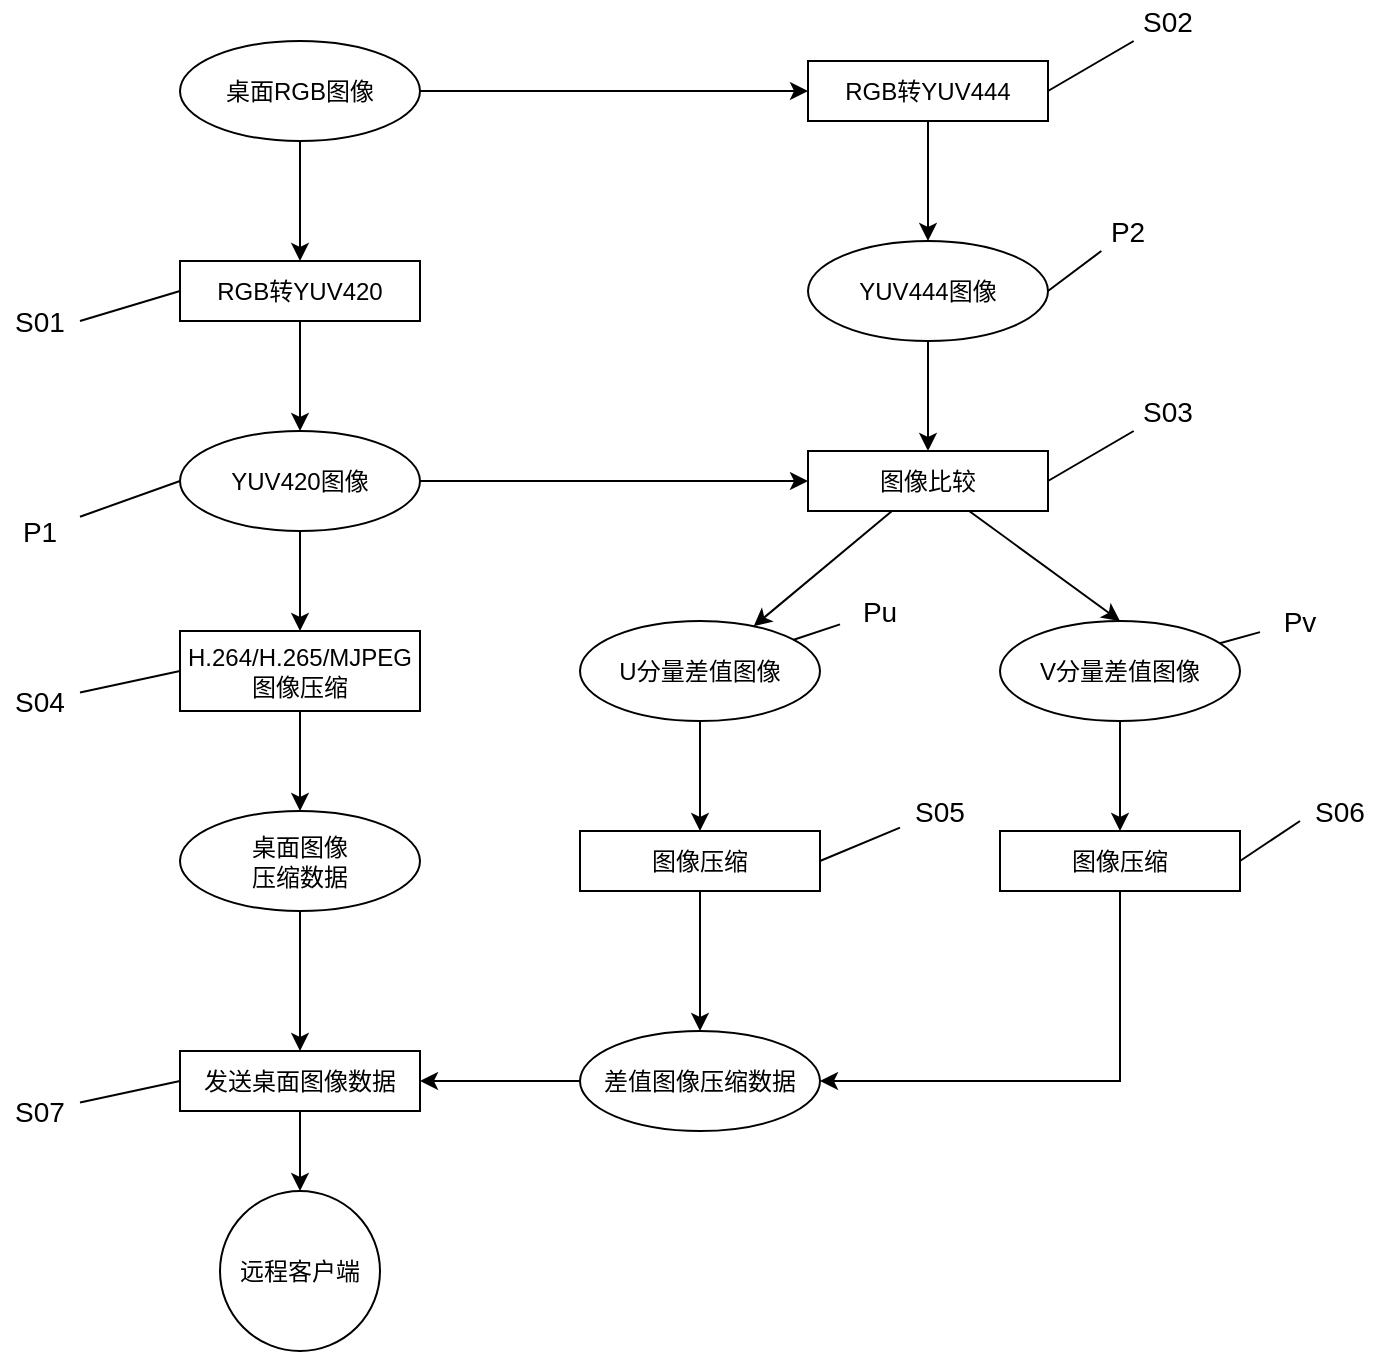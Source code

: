 <mxfile pages="2" version="11.1.5" type="github"><diagram id="Zu8YmlAM2WZBoE9pqHqB" name="Page-1"><mxGraphModel dx="951" dy="694" grid="1" gridSize="10" guides="1" tooltips="1" connect="1" arrows="1" fold="1" page="1" pageScale="1" pageWidth="850" pageHeight="1100" math="0" shadow="0"><root><mxCell id="0"/><mxCell id="1" parent="0"/><mxCell id="CutNkoigVXyQbbG19s9O-5" value="" style="edgeStyle=orthogonalEdgeStyle;rounded=0;orthogonalLoop=1;jettySize=auto;html=1;" parent="1" source="CutNkoigVXyQbbG19s9O-2" target="CutNkoigVXyQbbG19s9O-16" edge="1"><mxGeometry relative="1" as="geometry"/></mxCell><mxCell id="CutNkoigVXyQbbG19s9O-2" value="RGB转YUV420" style="rounded=0;whiteSpace=wrap;html=1;" parent="1" vertex="1"><mxGeometry x="150" y="217.5" width="120" height="30" as="geometry"/></mxCell><mxCell id="CutNkoigVXyQbbG19s9O-27" style="edgeStyle=orthogonalEdgeStyle;rounded=0;orthogonalLoop=1;jettySize=auto;html=1;" parent="1" source="CutNkoigVXyQbbG19s9O-4" target="CutNkoigVXyQbbG19s9O-26" edge="1"><mxGeometry relative="1" as="geometry"/></mxCell><mxCell id="CutNkoigVXyQbbG19s9O-4" value="&lt;div&gt;H.264/H.265/MJPEG&lt;/div&gt;&lt;div&gt;图像压缩&lt;br&gt;&lt;/div&gt;" style="rounded=0;whiteSpace=wrap;html=1;" parent="1" vertex="1"><mxGeometry x="150" y="402.5" width="120" height="40" as="geometry"/></mxCell><mxCell id="CutNkoigVXyQbbG19s9O-19" style="edgeStyle=orthogonalEdgeStyle;rounded=0;orthogonalLoop=1;jettySize=auto;html=1;entryX=0.5;entryY=0;entryDx=0;entryDy=0;" parent="1" source="CutNkoigVXyQbbG19s9O-9" target="CutNkoigVXyQbbG19s9O-18" edge="1"><mxGeometry relative="1" as="geometry"/></mxCell><mxCell id="CutNkoigVXyQbbG19s9O-9" value="RGB转YUV444" style="rounded=0;whiteSpace=wrap;html=1;" parent="1" vertex="1"><mxGeometry x="464" y="117.5" width="120" height="30" as="geometry"/></mxCell><mxCell id="CutNkoigVXyQbbG19s9O-14" style="edgeStyle=orthogonalEdgeStyle;rounded=0;orthogonalLoop=1;jettySize=auto;html=1;" parent="1" source="CutNkoigVXyQbbG19s9O-11" target="CutNkoigVXyQbbG19s9O-2" edge="1"><mxGeometry relative="1" as="geometry"/></mxCell><mxCell id="CutNkoigVXyQbbG19s9O-15" style="edgeStyle=orthogonalEdgeStyle;rounded=0;orthogonalLoop=1;jettySize=auto;html=1;entryX=0;entryY=0.5;entryDx=0;entryDy=0;" parent="1" source="CutNkoigVXyQbbG19s9O-11" target="CutNkoigVXyQbbG19s9O-9" edge="1"><mxGeometry relative="1" as="geometry"/></mxCell><mxCell id="CutNkoigVXyQbbG19s9O-11" value="桌面RGB图像" style="ellipse;whiteSpace=wrap;html=1;" parent="1" vertex="1"><mxGeometry x="150" y="107.5" width="120" height="50" as="geometry"/></mxCell><mxCell id="CutNkoigVXyQbbG19s9O-17" style="edgeStyle=orthogonalEdgeStyle;rounded=0;orthogonalLoop=1;jettySize=auto;html=1;entryX=0.5;entryY=0;entryDx=0;entryDy=0;" parent="1" source="CutNkoigVXyQbbG19s9O-16" target="CutNkoigVXyQbbG19s9O-4" edge="1"><mxGeometry relative="1" as="geometry"/></mxCell><mxCell id="CutNkoigVXyQbbG19s9O-22" style="edgeStyle=orthogonalEdgeStyle;rounded=0;orthogonalLoop=1;jettySize=auto;html=1;" parent="1" source="CutNkoigVXyQbbG19s9O-16" target="CutNkoigVXyQbbG19s9O-20" edge="1"><mxGeometry relative="1" as="geometry"/></mxCell><mxCell id="CutNkoigVXyQbbG19s9O-16" value="YUV420图像" style="ellipse;whiteSpace=wrap;html=1;" parent="1" vertex="1"><mxGeometry x="150" y="302.5" width="120" height="50" as="geometry"/></mxCell><mxCell id="CutNkoigVXyQbbG19s9O-21" style="edgeStyle=orthogonalEdgeStyle;rounded=0;orthogonalLoop=1;jettySize=auto;html=1;entryX=0.5;entryY=0;entryDx=0;entryDy=0;" parent="1" source="CutNkoigVXyQbbG19s9O-18" target="CutNkoigVXyQbbG19s9O-20" edge="1"><mxGeometry relative="1" as="geometry"/></mxCell><mxCell id="CutNkoigVXyQbbG19s9O-18" value="YUV444图像" style="ellipse;whiteSpace=wrap;html=1;" parent="1" vertex="1"><mxGeometry x="464" y="207.5" width="120" height="50" as="geometry"/></mxCell><mxCell id="CutNkoigVXyQbbG19s9O-24" style="rounded=0;orthogonalLoop=1;jettySize=auto;html=1;" parent="1" source="CutNkoigVXyQbbG19s9O-20" target="CutNkoigVXyQbbG19s9O-23" edge="1"><mxGeometry relative="1" as="geometry"/></mxCell><mxCell id="VkHynatuv-CK9ZPFCc33-2" style="edgeStyle=none;rounded=0;orthogonalLoop=1;jettySize=auto;html=1;entryX=0.5;entryY=0;entryDx=0;entryDy=0;endArrow=classic;endFill=1;" parent="1" source="CutNkoigVXyQbbG19s9O-20" target="VkHynatuv-CK9ZPFCc33-1" edge="1"><mxGeometry relative="1" as="geometry"/></mxCell><mxCell id="CutNkoigVXyQbbG19s9O-20" value="图像比较" style="rounded=0;whiteSpace=wrap;html=1;" parent="1" vertex="1"><mxGeometry x="464" y="312.5" width="120" height="30" as="geometry"/></mxCell><mxCell id="CutNkoigVXyQbbG19s9O-30" style="edgeStyle=orthogonalEdgeStyle;rounded=0;orthogonalLoop=1;jettySize=auto;html=1;" parent="1" source="CutNkoigVXyQbbG19s9O-23" target="CutNkoigVXyQbbG19s9O-29" edge="1"><mxGeometry relative="1" as="geometry"/></mxCell><mxCell id="CutNkoigVXyQbbG19s9O-23" value="U分量差值图像" style="ellipse;whiteSpace=wrap;html=1;" parent="1" vertex="1"><mxGeometry x="350" y="397.5" width="120" height="50" as="geometry"/></mxCell><mxCell id="CutNkoigVXyQbbG19s9O-34" style="edgeStyle=orthogonalEdgeStyle;rounded=0;orthogonalLoop=1;jettySize=auto;html=1;entryX=0.5;entryY=0;entryDx=0;entryDy=0;" parent="1" source="CutNkoigVXyQbbG19s9O-26" target="CutNkoigVXyQbbG19s9O-32" edge="1"><mxGeometry relative="1" as="geometry"/></mxCell><mxCell id="CutNkoigVXyQbbG19s9O-26" value="&lt;div&gt;桌面图像&lt;/div&gt;&lt;div&gt;压缩数据&lt;/div&gt;" style="ellipse;whiteSpace=wrap;html=1;" parent="1" vertex="1"><mxGeometry x="150" y="492.5" width="120" height="50" as="geometry"/></mxCell><mxCell id="CutNkoigVXyQbbG19s9O-33" style="edgeStyle=orthogonalEdgeStyle;rounded=0;orthogonalLoop=1;jettySize=auto;html=1;" parent="1" source="CutNkoigVXyQbbG19s9O-29" target="CutNkoigVXyQbbG19s9O-31" edge="1"><mxGeometry relative="1" as="geometry"/></mxCell><mxCell id="CutNkoigVXyQbbG19s9O-29" value="图像压缩" style="rounded=0;whiteSpace=wrap;html=1;" parent="1" vertex="1"><mxGeometry x="350" y="502.5" width="120" height="30" as="geometry"/></mxCell><mxCell id="CutNkoigVXyQbbG19s9O-35" style="edgeStyle=orthogonalEdgeStyle;rounded=0;orthogonalLoop=1;jettySize=auto;html=1;" parent="1" source="CutNkoigVXyQbbG19s9O-31" target="CutNkoigVXyQbbG19s9O-32" edge="1"><mxGeometry relative="1" as="geometry"/></mxCell><mxCell id="CutNkoigVXyQbbG19s9O-31" value="差值图像压缩数据" style="ellipse;whiteSpace=wrap;html=1;" parent="1" vertex="1"><mxGeometry x="350" y="602.5" width="120" height="50" as="geometry"/></mxCell><mxCell id="CutNkoigVXyQbbG19s9O-37" style="edgeStyle=orthogonalEdgeStyle;rounded=0;orthogonalLoop=1;jettySize=auto;html=1;" parent="1" source="CutNkoigVXyQbbG19s9O-32" target="CutNkoigVXyQbbG19s9O-36" edge="1"><mxGeometry relative="1" as="geometry"/></mxCell><mxCell id="CutNkoigVXyQbbG19s9O-32" value="发送桌面图像数据" style="rounded=0;whiteSpace=wrap;html=1;" parent="1" vertex="1"><mxGeometry x="150" y="612.5" width="120" height="30" as="geometry"/></mxCell><mxCell id="CutNkoigVXyQbbG19s9O-36" value="远程客户端" style="ellipse;whiteSpace=wrap;html=1;aspect=fixed;" parent="1" vertex="1"><mxGeometry x="170" y="682.5" width="80" height="80" as="geometry"/></mxCell><mxCell id="CutNkoigVXyQbbG19s9O-39" style="rounded=0;orthogonalLoop=1;jettySize=auto;html=1;entryX=0;entryY=0.5;entryDx=0;entryDy=0;endArrow=none;endFill=0;jumpStyle=none;exitX=1;exitY=0.5;exitDx=0;exitDy=0;elbow=vertical;" parent="1" source="CutNkoigVXyQbbG19s9O-38" target="CutNkoigVXyQbbG19s9O-2" edge="1"><mxGeometry relative="1" as="geometry"/></mxCell><mxCell id="CutNkoigVXyQbbG19s9O-38" value="S01" style="text;html=1;strokeColor=none;fillColor=none;align=center;verticalAlign=middle;whiteSpace=wrap;rounded=0;fontSize=14;" parent="1" vertex="1"><mxGeometry x="60" y="237.5" width="40" height="20" as="geometry"/></mxCell><mxCell id="CutNkoigVXyQbbG19s9O-41" style="edgeStyle=none;rounded=0;jumpStyle=none;orthogonalLoop=1;jettySize=auto;html=1;entryX=1;entryY=0.5;entryDx=0;entryDy=0;endArrow=none;endFill=0;fontSize=14;" parent="1" source="CutNkoigVXyQbbG19s9O-40" target="CutNkoigVXyQbbG19s9O-9" edge="1"><mxGeometry relative="1" as="geometry"/></mxCell><mxCell id="CutNkoigVXyQbbG19s9O-40" value="S02" style="text;html=1;strokeColor=none;fillColor=none;align=center;verticalAlign=middle;whiteSpace=wrap;rounded=0;fontSize=14;" parent="1" vertex="1"><mxGeometry x="624" y="87.5" width="40" height="20" as="geometry"/></mxCell><mxCell id="CutNkoigVXyQbbG19s9O-45" style="edgeStyle=none;rounded=0;jumpStyle=none;orthogonalLoop=1;jettySize=auto;html=1;entryX=0;entryY=0.5;entryDx=0;entryDy=0;endArrow=none;endFill=0;fontSize=14;" parent="1" source="CutNkoigVXyQbbG19s9O-42" target="CutNkoigVXyQbbG19s9O-4" edge="1"><mxGeometry relative="1" as="geometry"/></mxCell><mxCell id="CutNkoigVXyQbbG19s9O-42" value="S04" style="text;html=1;strokeColor=none;fillColor=none;align=center;verticalAlign=middle;whiteSpace=wrap;rounded=0;fontSize=14;" parent="1" vertex="1"><mxGeometry x="60" y="427.5" width="40" height="20" as="geometry"/></mxCell><mxCell id="CutNkoigVXyQbbG19s9O-44" style="edgeStyle=none;rounded=0;jumpStyle=none;orthogonalLoop=1;jettySize=auto;html=1;entryX=1;entryY=0.5;entryDx=0;entryDy=0;endArrow=none;endFill=0;fontSize=14;" parent="1" source="CutNkoigVXyQbbG19s9O-43" target="CutNkoigVXyQbbG19s9O-20" edge="1"><mxGeometry relative="1" as="geometry"/></mxCell><mxCell id="CutNkoigVXyQbbG19s9O-43" value="S03" style="text;html=1;strokeColor=none;fillColor=none;align=center;verticalAlign=middle;whiteSpace=wrap;rounded=0;fontSize=14;" parent="1" vertex="1"><mxGeometry x="624" y="282.5" width="40" height="20" as="geometry"/></mxCell><mxCell id="CutNkoigVXyQbbG19s9O-47" style="edgeStyle=none;rounded=0;jumpStyle=none;orthogonalLoop=1;jettySize=auto;html=1;entryX=1;entryY=0.5;entryDx=0;entryDy=0;endArrow=none;endFill=0;fontSize=14;" parent="1" source="CutNkoigVXyQbbG19s9O-46" target="CutNkoigVXyQbbG19s9O-29" edge="1"><mxGeometry relative="1" as="geometry"/></mxCell><mxCell id="CutNkoigVXyQbbG19s9O-46" value="S05" style="text;html=1;strokeColor=none;fillColor=none;align=center;verticalAlign=middle;whiteSpace=wrap;rounded=0;fontSize=14;" parent="1" vertex="1"><mxGeometry x="510" y="482.5" width="40" height="20" as="geometry"/></mxCell><mxCell id="CutNkoigVXyQbbG19s9O-49" style="edgeStyle=none;rounded=0;jumpStyle=none;orthogonalLoop=1;jettySize=auto;html=1;entryX=0;entryY=0.5;entryDx=0;entryDy=0;endArrow=none;endFill=0;fontSize=14;" parent="1" source="CutNkoigVXyQbbG19s9O-48" target="CutNkoigVXyQbbG19s9O-32" edge="1"><mxGeometry relative="1" as="geometry"/></mxCell><mxCell id="CutNkoigVXyQbbG19s9O-48" value="S07" style="text;html=1;strokeColor=none;fillColor=none;align=center;verticalAlign=middle;whiteSpace=wrap;rounded=0;fontSize=14;" parent="1" vertex="1"><mxGeometry x="60" y="632.5" width="40" height="20" as="geometry"/></mxCell><mxCell id="VmkB8EvN9VhKtmmt4-2g-2" style="rounded=0;orthogonalLoop=1;jettySize=auto;html=1;entryX=0;entryY=0.5;entryDx=0;entryDy=0;endArrow=none;endFill=0;" parent="1" source="VmkB8EvN9VhKtmmt4-2g-1" target="CutNkoigVXyQbbG19s9O-16" edge="1"><mxGeometry relative="1" as="geometry"/></mxCell><mxCell id="VmkB8EvN9VhKtmmt4-2g-1" value="&lt;div&gt;P1&lt;/div&gt;" style="text;html=1;strokeColor=none;fillColor=none;align=center;verticalAlign=middle;whiteSpace=wrap;rounded=0;fontSize=14;" parent="1" vertex="1"><mxGeometry x="60" y="342.5" width="40" height="20" as="geometry"/></mxCell><mxCell id="VmkB8EvN9VhKtmmt4-2g-4" style="edgeStyle=none;rounded=0;orthogonalLoop=1;jettySize=auto;html=1;entryX=1;entryY=0.5;entryDx=0;entryDy=0;endArrow=none;endFill=0;" parent="1" source="VmkB8EvN9VhKtmmt4-2g-3" target="CutNkoigVXyQbbG19s9O-18" edge="1"><mxGeometry relative="1" as="geometry"/></mxCell><mxCell id="VmkB8EvN9VhKtmmt4-2g-3" value="P2" style="text;html=1;strokeColor=none;fillColor=none;align=center;verticalAlign=middle;whiteSpace=wrap;rounded=0;fontSize=14;" parent="1" vertex="1"><mxGeometry x="604" y="192.5" width="40" height="20" as="geometry"/></mxCell><mxCell id="VmkB8EvN9VhKtmmt4-2g-6" style="edgeStyle=none;rounded=0;orthogonalLoop=1;jettySize=auto;html=1;endArrow=none;endFill=0;" parent="1" source="VmkB8EvN9VhKtmmt4-2g-5" target="CutNkoigVXyQbbG19s9O-23" edge="1"><mxGeometry relative="1" as="geometry"/></mxCell><mxCell id="VmkB8EvN9VhKtmmt4-2g-5" value="Pu" style="text;html=1;strokeColor=none;fillColor=none;align=center;verticalAlign=middle;whiteSpace=wrap;rounded=0;fontSize=14;" parent="1" vertex="1"><mxGeometry x="480" y="382.5" width="40" height="20" as="geometry"/></mxCell><mxCell id="VkHynatuv-CK9ZPFCc33-7" style="edgeStyle=none;rounded=0;orthogonalLoop=1;jettySize=auto;html=1;endArrow=classic;endFill=1;" parent="1" source="VkHynatuv-CK9ZPFCc33-1" target="VkHynatuv-CK9ZPFCc33-6" edge="1"><mxGeometry relative="1" as="geometry"/></mxCell><mxCell id="VkHynatuv-CK9ZPFCc33-1" value="V分量差值图像" style="ellipse;whiteSpace=wrap;html=1;" parent="1" vertex="1"><mxGeometry x="560" y="397.5" width="120" height="50" as="geometry"/></mxCell><mxCell id="VkHynatuv-CK9ZPFCc33-4" style="edgeStyle=none;rounded=0;orthogonalLoop=1;jettySize=auto;html=1;endArrow=none;endFill=0;" parent="1" source="VkHynatuv-CK9ZPFCc33-3" target="VkHynatuv-CK9ZPFCc33-1" edge="1"><mxGeometry relative="1" as="geometry"/></mxCell><mxCell id="VkHynatuv-CK9ZPFCc33-3" value="Pv" style="text;html=1;strokeColor=none;fillColor=none;align=center;verticalAlign=middle;whiteSpace=wrap;rounded=0;fontSize=14;" parent="1" vertex="1"><mxGeometry x="690" y="387.5" width="40" height="20" as="geometry"/></mxCell><mxCell id="jEEB9h0YF5GzFxkjCEt2-1" style="edgeStyle=orthogonalEdgeStyle;rounded=0;orthogonalLoop=1;jettySize=auto;html=1;entryX=1;entryY=0.5;entryDx=0;entryDy=0;endArrow=classic;endFill=1;exitX=0.5;exitY=1;exitDx=0;exitDy=0;" parent="1" source="VkHynatuv-CK9ZPFCc33-6" target="CutNkoigVXyQbbG19s9O-31" edge="1"><mxGeometry relative="1" as="geometry"/></mxCell><mxCell id="VkHynatuv-CK9ZPFCc33-6" value="图像压缩" style="rounded=0;whiteSpace=wrap;html=1;" parent="1" vertex="1"><mxGeometry x="560" y="502.5" width="120" height="30" as="geometry"/></mxCell><mxCell id="VkHynatuv-CK9ZPFCc33-8" value="S06" style="text;html=1;strokeColor=none;fillColor=none;align=center;verticalAlign=middle;whiteSpace=wrap;rounded=0;fontSize=14;" parent="1" vertex="1"><mxGeometry x="710" y="482.5" width="40" height="20" as="geometry"/></mxCell><mxCell id="VkHynatuv-CK9ZPFCc33-9" style="edgeStyle=none;rounded=0;jumpStyle=none;orthogonalLoop=1;jettySize=auto;html=1;entryX=1;entryY=0.5;entryDx=0;entryDy=0;endArrow=none;endFill=0;fontSize=14;exitX=0;exitY=0.75;exitDx=0;exitDy=0;" parent="1" source="VkHynatuv-CK9ZPFCc33-8" target="VkHynatuv-CK9ZPFCc33-6" edge="1"><mxGeometry relative="1" as="geometry"><mxPoint x="520" y="510.833" as="sourcePoint"/><mxPoint x="480" y="527.5" as="targetPoint"/></mxGeometry></mxCell></root></mxGraphModel></diagram><diagram id="6jWuFT0YGEr-_Th_xRmP" name="Page-2"><mxGraphModel dx="855" dy="577" grid="1" gridSize="10" guides="1" tooltips="1" connect="1" arrows="1" fold="1" page="1" pageScale="1" pageWidth="850" pageHeight="1100" math="0" shadow="0"><root><mxCell id="3suw4wWwVocyLssahJQ_-0"/><mxCell id="3suw4wWwVocyLssahJQ_-1" parent="3suw4wWwVocyLssahJQ_-0"/><mxCell id="xOpJLRSTL_4slMxJXqQd-0" value="" style="rounded=0;orthogonalLoop=1;jettySize=auto;html=1;" edge="1" parent="3suw4wWwVocyLssahJQ_-1" source="xOpJLRSTL_4slMxJXqQd-1" target="xOpJLRSTL_4slMxJXqQd-11"><mxGeometry relative="1" as="geometry"/></mxCell><mxCell id="VQJLGDpWoz7SWEdh2u_X-2" style="edgeStyle=none;rounded=0;orthogonalLoop=1;jettySize=auto;html=1;endArrow=classic;endFill=1;" edge="1" parent="3suw4wWwVocyLssahJQ_-1" source="xOpJLRSTL_4slMxJXqQd-1" target="VQJLGDpWoz7SWEdh2u_X-0"><mxGeometry relative="1" as="geometry"/></mxCell><mxCell id="VQJLGDpWoz7SWEdh2u_X-3" style="edgeStyle=none;rounded=0;orthogonalLoop=1;jettySize=auto;html=1;exitX=0.75;exitY=1;exitDx=0;exitDy=0;entryX=0.5;entryY=0;entryDx=0;entryDy=0;endArrow=classic;endFill=1;" edge="1" parent="3suw4wWwVocyLssahJQ_-1" source="xOpJLRSTL_4slMxJXqQd-1" target="VQJLGDpWoz7SWEdh2u_X-1"><mxGeometry relative="1" as="geometry"/></mxCell><mxCell id="xOpJLRSTL_4slMxJXqQd-1" value="数据解析、图像解码" style="rounded=0;whiteSpace=wrap;html=1;" vertex="1" parent="3suw4wWwVocyLssahJQ_-1"><mxGeometry x="365" y="185" width="120" height="30" as="geometry"/></mxCell><mxCell id="xOpJLRSTL_4slMxJXqQd-2" style="edgeStyle=orthogonalEdgeStyle;rounded=0;orthogonalLoop=1;jettySize=auto;html=1;" edge="1" parent="3suw4wWwVocyLssahJQ_-1" source="xOpJLRSTL_4slMxJXqQd-3" target="VQJLGDpWoz7SWEdh2u_X-8"><mxGeometry relative="1" as="geometry"><mxPoint x="380" y="470" as="targetPoint"/></mxGeometry></mxCell><mxCell id="xOpJLRSTL_4slMxJXqQd-3" value="色差补偿合并" style="rounded=0;whiteSpace=wrap;html=1;" vertex="1" parent="3suw4wWwVocyLssahJQ_-1"><mxGeometry x="365" y="420" width="120" height="40" as="geometry"/></mxCell><mxCell id="xOpJLRSTL_4slMxJXqQd-6" style="edgeStyle=orthogonalEdgeStyle;rounded=0;orthogonalLoop=1;jettySize=auto;html=1;" edge="1" parent="3suw4wWwVocyLssahJQ_-1" source="xOpJLRSTL_4slMxJXqQd-8" target="xOpJLRSTL_4slMxJXqQd-1"><mxGeometry relative="1" as="geometry"/></mxCell><mxCell id="xOpJLRSTL_4slMxJXqQd-8" value="收到的图像数据" style="ellipse;whiteSpace=wrap;html=1;" vertex="1" parent="3suw4wWwVocyLssahJQ_-1"><mxGeometry x="365" y="75" width="120" height="50" as="geometry"/></mxCell><mxCell id="xOpJLRSTL_4slMxJXqQd-9" style="rounded=0;orthogonalLoop=1;jettySize=auto;html=1;" edge="1" parent="3suw4wWwVocyLssahJQ_-1" source="xOpJLRSTL_4slMxJXqQd-11" target="xOpJLRSTL_4slMxJXqQd-3"><mxGeometry relative="1" as="geometry"/></mxCell><mxCell id="xOpJLRSTL_4slMxJXqQd-11" value="YUV420图像" style="ellipse;whiteSpace=wrap;html=1;" vertex="1" parent="3suw4wWwVocyLssahJQ_-1"><mxGeometry x="155" y="282.5" width="120" height="50" as="geometry"/></mxCell><mxCell id="xOpJLRSTL_4slMxJXqQd-18" style="edgeStyle=orthogonalEdgeStyle;rounded=0;orthogonalLoop=1;jettySize=auto;html=1;entryX=0.5;entryY=0;entryDx=0;entryDy=0;exitX=0.5;exitY=1;exitDx=0;exitDy=0;" edge="1" parent="3suw4wWwVocyLssahJQ_-1" source="VQJLGDpWoz7SWEdh2u_X-8" target="xOpJLRSTL_4slMxJXqQd-25"><mxGeometry relative="1" as="geometry"><mxPoint x="380" y="520" as="sourcePoint"/></mxGeometry></mxCell><mxCell id="xOpJLRSTL_4slMxJXqQd-25" value="显示输出" style="rounded=0;whiteSpace=wrap;html=1;" vertex="1" parent="3suw4wWwVocyLssahJQ_-1"><mxGeometry x="365" y="605" width="120" height="30" as="geometry"/></mxCell><mxCell id="xOpJLRSTL_4slMxJXqQd-27" style="rounded=0;orthogonalLoop=1;jettySize=auto;html=1;entryX=0;entryY=0.5;entryDx=0;entryDy=0;endArrow=none;endFill=0;jumpStyle=none;exitX=1;exitY=0.5;exitDx=0;exitDy=0;elbow=vertical;" edge="1" parent="3suw4wWwVocyLssahJQ_-1" source="xOpJLRSTL_4slMxJXqQd-28" target="xOpJLRSTL_4slMxJXqQd-1"><mxGeometry relative="1" as="geometry"/></mxCell><mxCell id="xOpJLRSTL_4slMxJXqQd-28" value="S11" style="text;html=1;strokeColor=none;fillColor=none;align=center;verticalAlign=middle;whiteSpace=wrap;rounded=0;fontSize=14;" vertex="1" parent="3suw4wWwVocyLssahJQ_-1"><mxGeometry x="275" y="205" width="40" height="20" as="geometry"/></mxCell><mxCell id="xOpJLRSTL_4slMxJXqQd-31" style="edgeStyle=none;rounded=0;jumpStyle=none;orthogonalLoop=1;jettySize=auto;html=1;entryX=0;entryY=0.5;entryDx=0;entryDy=0;endArrow=none;endFill=0;fontSize=14;" edge="1" parent="3suw4wWwVocyLssahJQ_-1" source="xOpJLRSTL_4slMxJXqQd-32" target="xOpJLRSTL_4slMxJXqQd-3"><mxGeometry relative="1" as="geometry"/></mxCell><mxCell id="xOpJLRSTL_4slMxJXqQd-32" value="S12" style="text;html=1;strokeColor=none;fillColor=none;align=center;verticalAlign=middle;whiteSpace=wrap;rounded=0;fontSize=14;" vertex="1" parent="3suw4wWwVocyLssahJQ_-1"><mxGeometry x="290" y="440" width="40" height="20" as="geometry"/></mxCell><mxCell id="VQJLGDpWoz7SWEdh2u_X-7" style="edgeStyle=none;rounded=0;orthogonalLoop=1;jettySize=auto;html=1;entryX=0;entryY=0.5;entryDx=0;entryDy=0;endArrow=none;endFill=0;exitX=1;exitY=0.5;exitDx=0;exitDy=0;" edge="1" parent="3suw4wWwVocyLssahJQ_-1" source="xOpJLRSTL_4slMxJXqQd-38" target="xOpJLRSTL_4slMxJXqQd-25"><mxGeometry relative="1" as="geometry"><mxPoint x="274" y="620" as="sourcePoint"/></mxGeometry></mxCell><mxCell id="xOpJLRSTL_4slMxJXqQd-38" value="&lt;div&gt;S13&lt;/div&gt;" style="text;html=1;strokeColor=none;fillColor=none;align=center;verticalAlign=middle;whiteSpace=wrap;rounded=0;fontSize=14;" vertex="1" parent="3suw4wWwVocyLssahJQ_-1"><mxGeometry x="300" y="625" width="40" height="20" as="geometry"/></mxCell><mxCell id="xOpJLRSTL_4slMxJXqQd-39" style="rounded=0;orthogonalLoop=1;jettySize=auto;html=1;entryX=0;entryY=0.5;entryDx=0;entryDy=0;endArrow=none;endFill=0;exitX=1;exitY=0.5;exitDx=0;exitDy=0;" edge="1" parent="3suw4wWwVocyLssahJQ_-1" source="xOpJLRSTL_4slMxJXqQd-40" target="xOpJLRSTL_4slMxJXqQd-11"><mxGeometry relative="1" as="geometry"><mxPoint x="160" y="325.357" as="sourcePoint"/></mxGeometry></mxCell><mxCell id="xOpJLRSTL_4slMxJXqQd-40" value="&lt;p class=&quot;MsoNormal&quot;&gt;&lt;span style=&quot;font-family: &amp;#34;times new roman&amp;#34; ; font-size: 12.0pt&quot;&gt;P1&lt;/span&gt;&lt;span style=&quot;font-family: &amp;#34;times new roman&amp;#34; ; font-size: 12.0pt&quot;&gt;′&lt;/span&gt;&lt;/p&gt;" style="text;html=1;strokeColor=none;fillColor=none;align=center;verticalAlign=middle;whiteSpace=wrap;rounded=0;fontSize=14;" vertex="1" parent="3suw4wWwVocyLssahJQ_-1"><mxGeometry x="100" y="300" width="41" height="20" as="geometry"/></mxCell><mxCell id="VQJLGDpWoz7SWEdh2u_X-5" style="edgeStyle=none;rounded=0;orthogonalLoop=1;jettySize=auto;html=1;endArrow=classic;endFill=1;" edge="1" parent="3suw4wWwVocyLssahJQ_-1" source="VQJLGDpWoz7SWEdh2u_X-0" target="xOpJLRSTL_4slMxJXqQd-3"><mxGeometry relative="1" as="geometry"/></mxCell><mxCell id="VQJLGDpWoz7SWEdh2u_X-0" value="U分量差值位图" style="ellipse;whiteSpace=wrap;html=1;" vertex="1" parent="3suw4wWwVocyLssahJQ_-1"><mxGeometry x="365" y="280" width="120" height="50" as="geometry"/></mxCell><mxCell id="VQJLGDpWoz7SWEdh2u_X-6" style="edgeStyle=none;rounded=0;orthogonalLoop=1;jettySize=auto;html=1;exitX=0.5;exitY=1;exitDx=0;exitDy=0;endArrow=classic;endFill=1;" edge="1" parent="3suw4wWwVocyLssahJQ_-1" source="VQJLGDpWoz7SWEdh2u_X-1" target="xOpJLRSTL_4slMxJXqQd-3"><mxGeometry relative="1" as="geometry"/></mxCell><mxCell id="VQJLGDpWoz7SWEdh2u_X-1" value="V分量差值位图" style="ellipse;whiteSpace=wrap;html=1;" vertex="1" parent="3suw4wWwVocyLssahJQ_-1"><mxGeometry x="580" y="285" width="120" height="50" as="geometry"/></mxCell><mxCell id="VQJLGDpWoz7SWEdh2u_X-8" value="YUV444图像" style="ellipse;whiteSpace=wrap;html=1;" vertex="1" parent="3suw4wWwVocyLssahJQ_-1"><mxGeometry x="365" y="510" width="120" height="50" as="geometry"/></mxCell><mxCell id="VQJLGDpWoz7SWEdh2u_X-11" style="edgeStyle=none;rounded=0;orthogonalLoop=1;jettySize=auto;html=1;entryX=0;entryY=0.5;entryDx=0;entryDy=0;endArrow=none;endFill=0;" edge="1" parent="3suw4wWwVocyLssahJQ_-1" source="VQJLGDpWoz7SWEdh2u_X-9" target="VQJLGDpWoz7SWEdh2u_X-0"><mxGeometry relative="1" as="geometry"/></mxCell><mxCell id="VQJLGDpWoz7SWEdh2u_X-9" value="&lt;div&gt;&lt;p class=&quot;MsoNormal&quot;&gt;&lt;span style=&quot;font-family: &amp;#34;times new roman&amp;#34; ; font-size: 12.0pt&quot;&gt;Pu&lt;/span&gt;&lt;span style=&quot;font-family: &amp;#34;times new roman&amp;#34; ; font-size: 12.0pt&quot;&gt;′&lt;/span&gt;&lt;/p&gt;&lt;/div&gt;" style="text;html=1;strokeColor=none;fillColor=none;align=center;verticalAlign=middle;whiteSpace=wrap;rounded=0;fontSize=14;" vertex="1" parent="3suw4wWwVocyLssahJQ_-1"><mxGeometry x="300" y="315" width="60" height="20" as="geometry"/></mxCell><mxCell id="VQJLGDpWoz7SWEdh2u_X-12" style="edgeStyle=none;rounded=0;orthogonalLoop=1;jettySize=auto;html=1;entryX=0;entryY=0.5;entryDx=0;entryDy=0;endArrow=none;endFill=0;" edge="1" parent="3suw4wWwVocyLssahJQ_-1" source="VQJLGDpWoz7SWEdh2u_X-10" target="VQJLGDpWoz7SWEdh2u_X-1"><mxGeometry relative="1" as="geometry"/></mxCell><mxCell id="VQJLGDpWoz7SWEdh2u_X-10" value="&lt;p class=&quot;MsoNormal&quot;&gt;&lt;span style=&quot;font-family: &amp;#34;times new roman&amp;#34; ; font-size: 12.0pt&quot;&gt;Pv&lt;/span&gt;&lt;span style=&quot;font-family: &amp;#34;times new roman&amp;#34; ; font-size: 12.0pt&quot;&gt;′&lt;/span&gt;&lt;/p&gt;" style="text;html=1;strokeColor=none;fillColor=none;align=center;verticalAlign=middle;whiteSpace=wrap;rounded=0;fontSize=14;" vertex="1" parent="3suw4wWwVocyLssahJQ_-1"><mxGeometry x="530" y="322.5" width="40" height="20" as="geometry"/></mxCell><mxCell id="SQIgARjLL4nydETGuJLu-1" style="edgeStyle=none;rounded=0;orthogonalLoop=1;jettySize=auto;html=1;exitX=1;exitY=0.5;exitDx=0;exitDy=0;endArrow=none;endFill=0;" edge="1" parent="3suw4wWwVocyLssahJQ_-1" source="SQIgARjLL4nydETGuJLu-0" target="VQJLGDpWoz7SWEdh2u_X-8"><mxGeometry relative="1" as="geometry"/></mxCell><mxCell id="SQIgARjLL4nydETGuJLu-0" value="P2&lt;span style=&quot;font-family: &amp;#34;times new roman&amp;#34; ; font-size: 12.0pt&quot;&gt;′&lt;/span&gt;" style="text;html=1;strokeColor=none;fillColor=none;align=center;verticalAlign=middle;whiteSpace=wrap;rounded=0;fontSize=14;" vertex="1" parent="3suw4wWwVocyLssahJQ_-1"><mxGeometry x="310" y="532" width="39" height="20" as="geometry"/></mxCell></root></mxGraphModel></diagram></mxfile>
